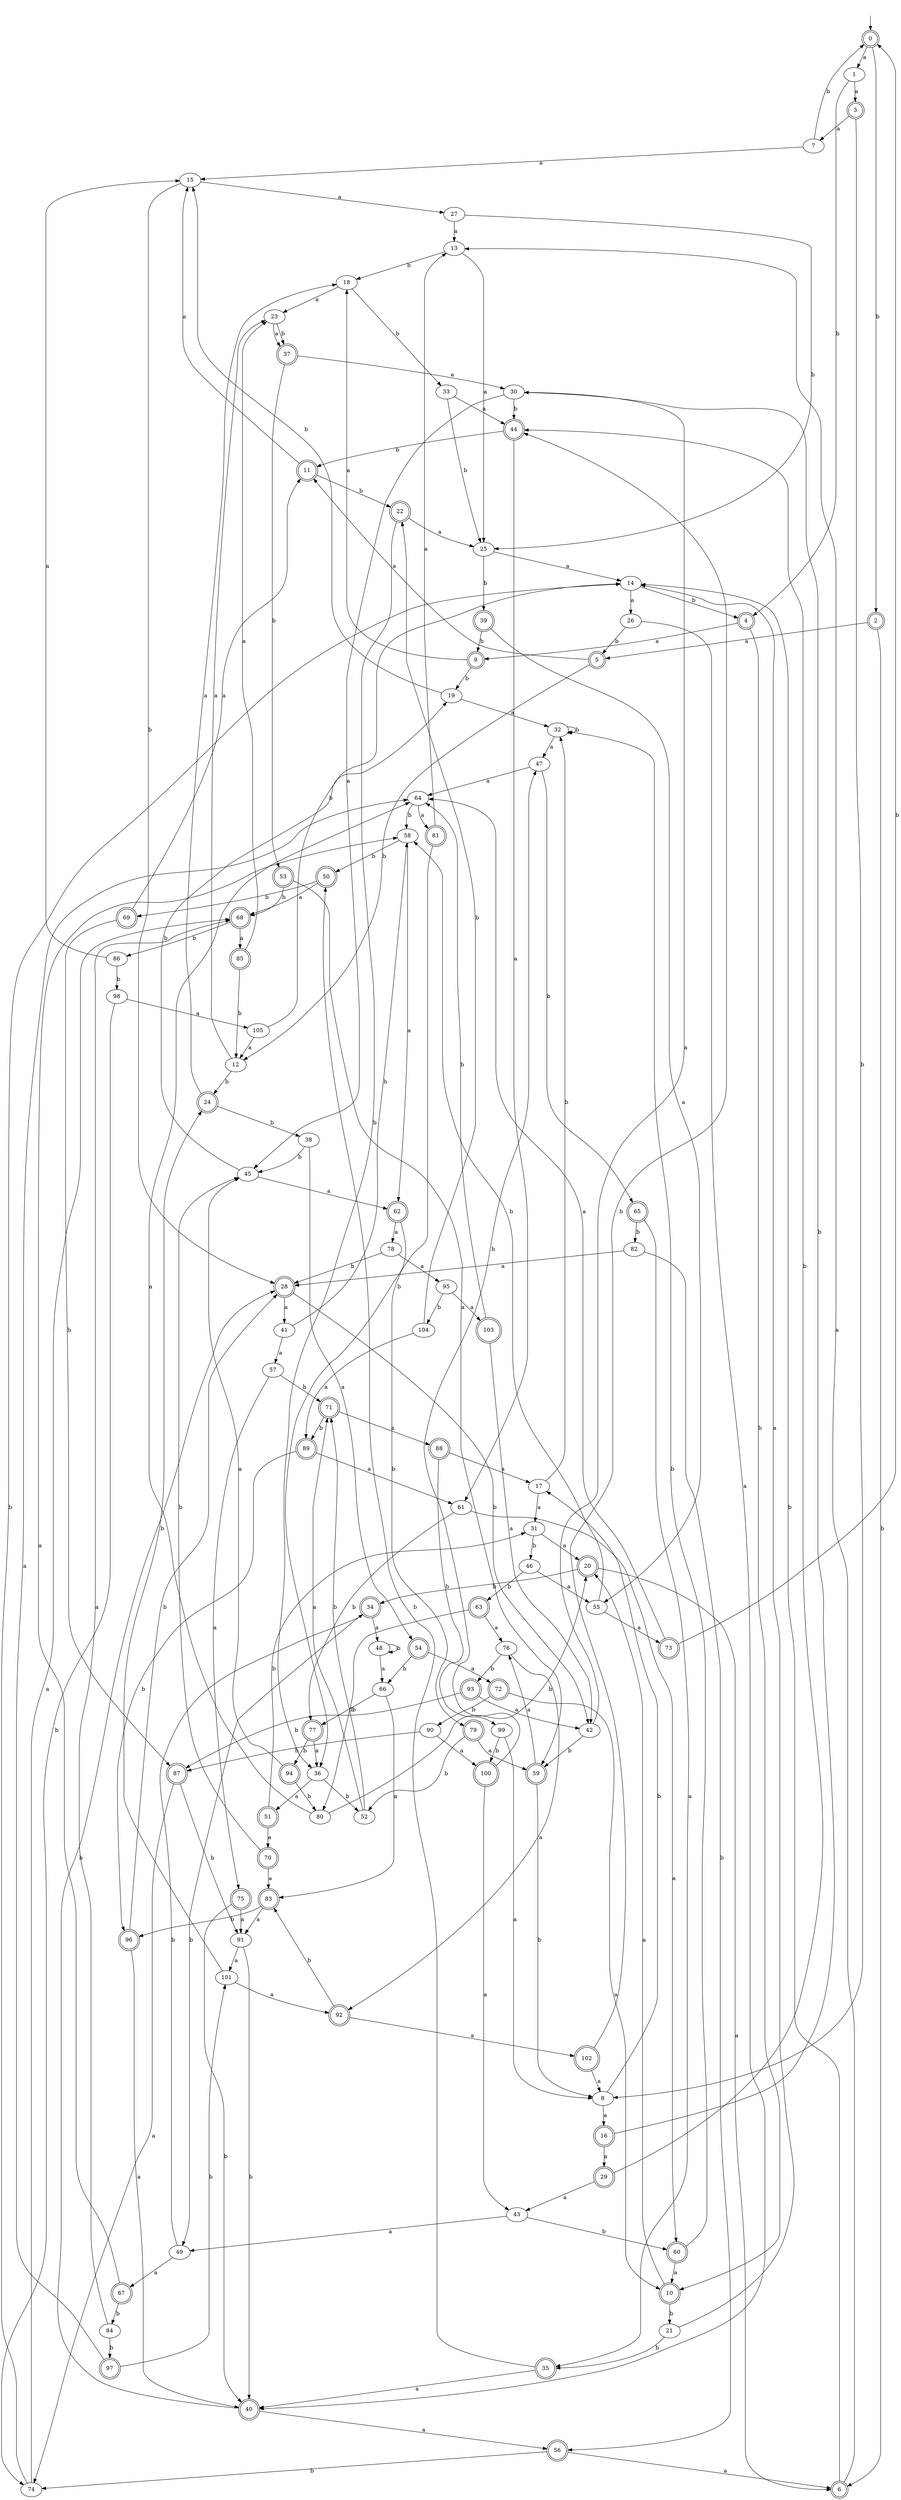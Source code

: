 digraph RandomDFA {
  __start0 [label="", shape=none];
  __start0 -> 0 [label=""];
  0 [shape=circle] [shape=doublecircle]
  0 -> 1 [label="a"]
  0 -> 2 [label="b"]
  1
  1 -> 3 [label="a"]
  1 -> 4 [label="b"]
  2 [shape=doublecircle]
  2 -> 5 [label="a"]
  2 -> 6 [label="b"]
  3 [shape=doublecircle]
  3 -> 7 [label="a"]
  3 -> 8 [label="b"]
  4 [shape=doublecircle]
  4 -> 9 [label="a"]
  4 -> 10 [label="b"]
  5 [shape=doublecircle]
  5 -> 11 [label="a"]
  5 -> 12 [label="b"]
  6 [shape=doublecircle]
  6 -> 13 [label="a"]
  6 -> 14 [label="b"]
  7
  7 -> 15 [label="a"]
  7 -> 0 [label="b"]
  8
  8 -> 16 [label="a"]
  8 -> 17 [label="b"]
  9 [shape=doublecircle]
  9 -> 18 [label="a"]
  9 -> 19 [label="b"]
  10 [shape=doublecircle]
  10 -> 20 [label="a"]
  10 -> 21 [label="b"]
  11 [shape=doublecircle]
  11 -> 15 [label="a"]
  11 -> 22 [label="b"]
  12
  12 -> 23 [label="a"]
  12 -> 24 [label="b"]
  13
  13 -> 25 [label="a"]
  13 -> 18 [label="b"]
  14
  14 -> 26 [label="a"]
  14 -> 4 [label="b"]
  15
  15 -> 27 [label="a"]
  15 -> 28 [label="b"]
  16 [shape=doublecircle]
  16 -> 29 [label="a"]
  16 -> 30 [label="b"]
  17
  17 -> 31 [label="a"]
  17 -> 32 [label="b"]
  18
  18 -> 23 [label="a"]
  18 -> 33 [label="b"]
  19
  19 -> 32 [label="a"]
  19 -> 15 [label="b"]
  20 [shape=doublecircle]
  20 -> 6 [label="a"]
  20 -> 34 [label="b"]
  21
  21 -> 14 [label="a"]
  21 -> 35 [label="b"]
  22 [shape=doublecircle]
  22 -> 25 [label="a"]
  22 -> 36 [label="b"]
  23
  23 -> 37 [label="a"]
  23 -> 37 [label="b"]
  24 [shape=doublecircle]
  24 -> 18 [label="a"]
  24 -> 38 [label="b"]
  25
  25 -> 14 [label="a"]
  25 -> 39 [label="b"]
  26
  26 -> 40 [label="a"]
  26 -> 5 [label="b"]
  27
  27 -> 13 [label="a"]
  27 -> 25 [label="b"]
  28 [shape=doublecircle]
  28 -> 41 [label="a"]
  28 -> 42 [label="b"]
  29 [shape=doublecircle]
  29 -> 43 [label="a"]
  29 -> 44 [label="b"]
  30
  30 -> 45 [label="a"]
  30 -> 44 [label="b"]
  31
  31 -> 20 [label="a"]
  31 -> 46 [label="b"]
  32
  32 -> 47 [label="a"]
  32 -> 32 [label="b"]
  33
  33 -> 44 [label="a"]
  33 -> 25 [label="b"]
  34 [shape=doublecircle]
  34 -> 48 [label="a"]
  34 -> 49 [label="b"]
  35 [shape=doublecircle]
  35 -> 40 [label="a"]
  35 -> 50 [label="b"]
  36
  36 -> 51 [label="a"]
  36 -> 52 [label="b"]
  37 [shape=doublecircle]
  37 -> 30 [label="a"]
  37 -> 53 [label="b"]
  38
  38 -> 54 [label="a"]
  38 -> 45 [label="b"]
  39 [shape=doublecircle]
  39 -> 55 [label="a"]
  39 -> 9 [label="b"]
  40 [shape=doublecircle]
  40 -> 56 [label="a"]
  40 -> 28 [label="b"]
  41
  41 -> 57 [label="a"]
  41 -> 58 [label="b"]
  42
  42 -> 30 [label="a"]
  42 -> 59 [label="b"]
  43
  43 -> 49 [label="a"]
  43 -> 60 [label="b"]
  44 [shape=doublecircle]
  44 -> 61 [label="a"]
  44 -> 11 [label="b"]
  45
  45 -> 62 [label="a"]
  45 -> 19 [label="b"]
  46
  46 -> 55 [label="a"]
  46 -> 63 [label="b"]
  47
  47 -> 64 [label="a"]
  47 -> 65 [label="b"]
  48
  48 -> 66 [label="a"]
  48 -> 48 [label="b"]
  49
  49 -> 67 [label="a"]
  49 -> 34 [label="b"]
  50 [shape=doublecircle]
  50 -> 68 [label="a"]
  50 -> 69 [label="b"]
  51 [shape=doublecircle]
  51 -> 70 [label="a"]
  51 -> 31 [label="b"]
  52
  52 -> 71 [label="a"]
  52 -> 71 [label="b"]
  53 [shape=doublecircle]
  53 -> 59 [label="a"]
  53 -> 68 [label="b"]
  54 [shape=doublecircle]
  54 -> 72 [label="a"]
  54 -> 66 [label="b"]
  55
  55 -> 73 [label="a"]
  55 -> 58 [label="b"]
  56 [shape=doublecircle]
  56 -> 6 [label="a"]
  56 -> 74 [label="b"]
  57
  57 -> 75 [label="a"]
  57 -> 71 [label="b"]
  58
  58 -> 62 [label="a"]
  58 -> 50 [label="b"]
  59 [shape=doublecircle]
  59 -> 76 [label="a"]
  59 -> 8 [label="b"]
  60 [shape=doublecircle]
  60 -> 10 [label="a"]
  60 -> 32 [label="b"]
  61
  61 -> 60 [label="a"]
  61 -> 77 [label="b"]
  62 [shape=doublecircle]
  62 -> 78 [label="a"]
  62 -> 79 [label="b"]
  63 [shape=doublecircle]
  63 -> 76 [label="a"]
  63 -> 80 [label="b"]
  64
  64 -> 81 [label="a"]
  64 -> 58 [label="b"]
  65 [shape=doublecircle]
  65 -> 35 [label="a"]
  65 -> 82 [label="b"]
  66
  66 -> 83 [label="a"]
  66 -> 77 [label="b"]
  67 [shape=doublecircle]
  67 -> 58 [label="a"]
  67 -> 84 [label="b"]
  68 [shape=doublecircle]
  68 -> 85 [label="a"]
  68 -> 86 [label="b"]
  69 [shape=doublecircle]
  69 -> 11 [label="a"]
  69 -> 87 [label="b"]
  70 [shape=doublecircle]
  70 -> 83 [label="a"]
  70 -> 45 [label="b"]
  71 [shape=doublecircle]
  71 -> 88 [label="a"]
  71 -> 89 [label="b"]
  72 [shape=doublecircle]
  72 -> 10 [label="a"]
  72 -> 90 [label="b"]
  73 [shape=doublecircle]
  73 -> 64 [label="a"]
  73 -> 0 [label="b"]
  74
  74 -> 68 [label="a"]
  74 -> 14 [label="b"]
  75 [shape=doublecircle]
  75 -> 91 [label="a"]
  75 -> 40 [label="b"]
  76
  76 -> 92 [label="a"]
  76 -> 93 [label="b"]
  77 [shape=doublecircle]
  77 -> 36 [label="a"]
  77 -> 94 [label="b"]
  78
  78 -> 95 [label="a"]
  78 -> 28 [label="b"]
  79 [shape=doublecircle]
  79 -> 59 [label="a"]
  79 -> 52 [label="b"]
  80
  80 -> 64 [label="a"]
  80 -> 20 [label="b"]
  81 [shape=doublecircle]
  81 -> 13 [label="a"]
  81 -> 36 [label="b"]
  82
  82 -> 28 [label="a"]
  82 -> 56 [label="b"]
  83 [shape=doublecircle]
  83 -> 91 [label="a"]
  83 -> 96 [label="b"]
  84
  84 -> 68 [label="a"]
  84 -> 97 [label="b"]
  85 [shape=doublecircle]
  85 -> 23 [label="a"]
  85 -> 12 [label="b"]
  86
  86 -> 15 [label="a"]
  86 -> 98 [label="b"]
  87 [shape=doublecircle]
  87 -> 74 [label="a"]
  87 -> 91 [label="b"]
  88 [shape=doublecircle]
  88 -> 17 [label="a"]
  88 -> 99 [label="b"]
  89 [shape=doublecircle]
  89 -> 61 [label="a"]
  89 -> 96 [label="b"]
  90
  90 -> 100 [label="a"]
  90 -> 87 [label="b"]
  91
  91 -> 101 [label="a"]
  91 -> 40 [label="b"]
  92 [shape=doublecircle]
  92 -> 102 [label="a"]
  92 -> 83 [label="b"]
  93 [shape=doublecircle]
  93 -> 42 [label="a"]
  93 -> 87 [label="b"]
  94 [shape=doublecircle]
  94 -> 45 [label="a"]
  94 -> 80 [label="b"]
  95
  95 -> 103 [label="a"]
  95 -> 104 [label="b"]
  96 [shape=doublecircle]
  96 -> 40 [label="a"]
  96 -> 28 [label="b"]
  97 [shape=doublecircle]
  97 -> 64 [label="a"]
  97 -> 101 [label="b"]
  98
  98 -> 105 [label="a"]
  98 -> 74 [label="b"]
  99
  99 -> 8 [label="a"]
  99 -> 100 [label="b"]
  100 [shape=doublecircle]
  100 -> 43 [label="a"]
  100 -> 47 [label="b"]
  101
  101 -> 92 [label="a"]
  101 -> 24 [label="b"]
  102 [shape=doublecircle]
  102 -> 8 [label="a"]
  102 -> 44 [label="b"]
  103 [shape=doublecircle]
  103 -> 42 [label="a"]
  103 -> 64 [label="b"]
  104
  104 -> 89 [label="a"]
  104 -> 22 [label="b"]
  105
  105 -> 12 [label="a"]
  105 -> 14 [label="b"]
}
